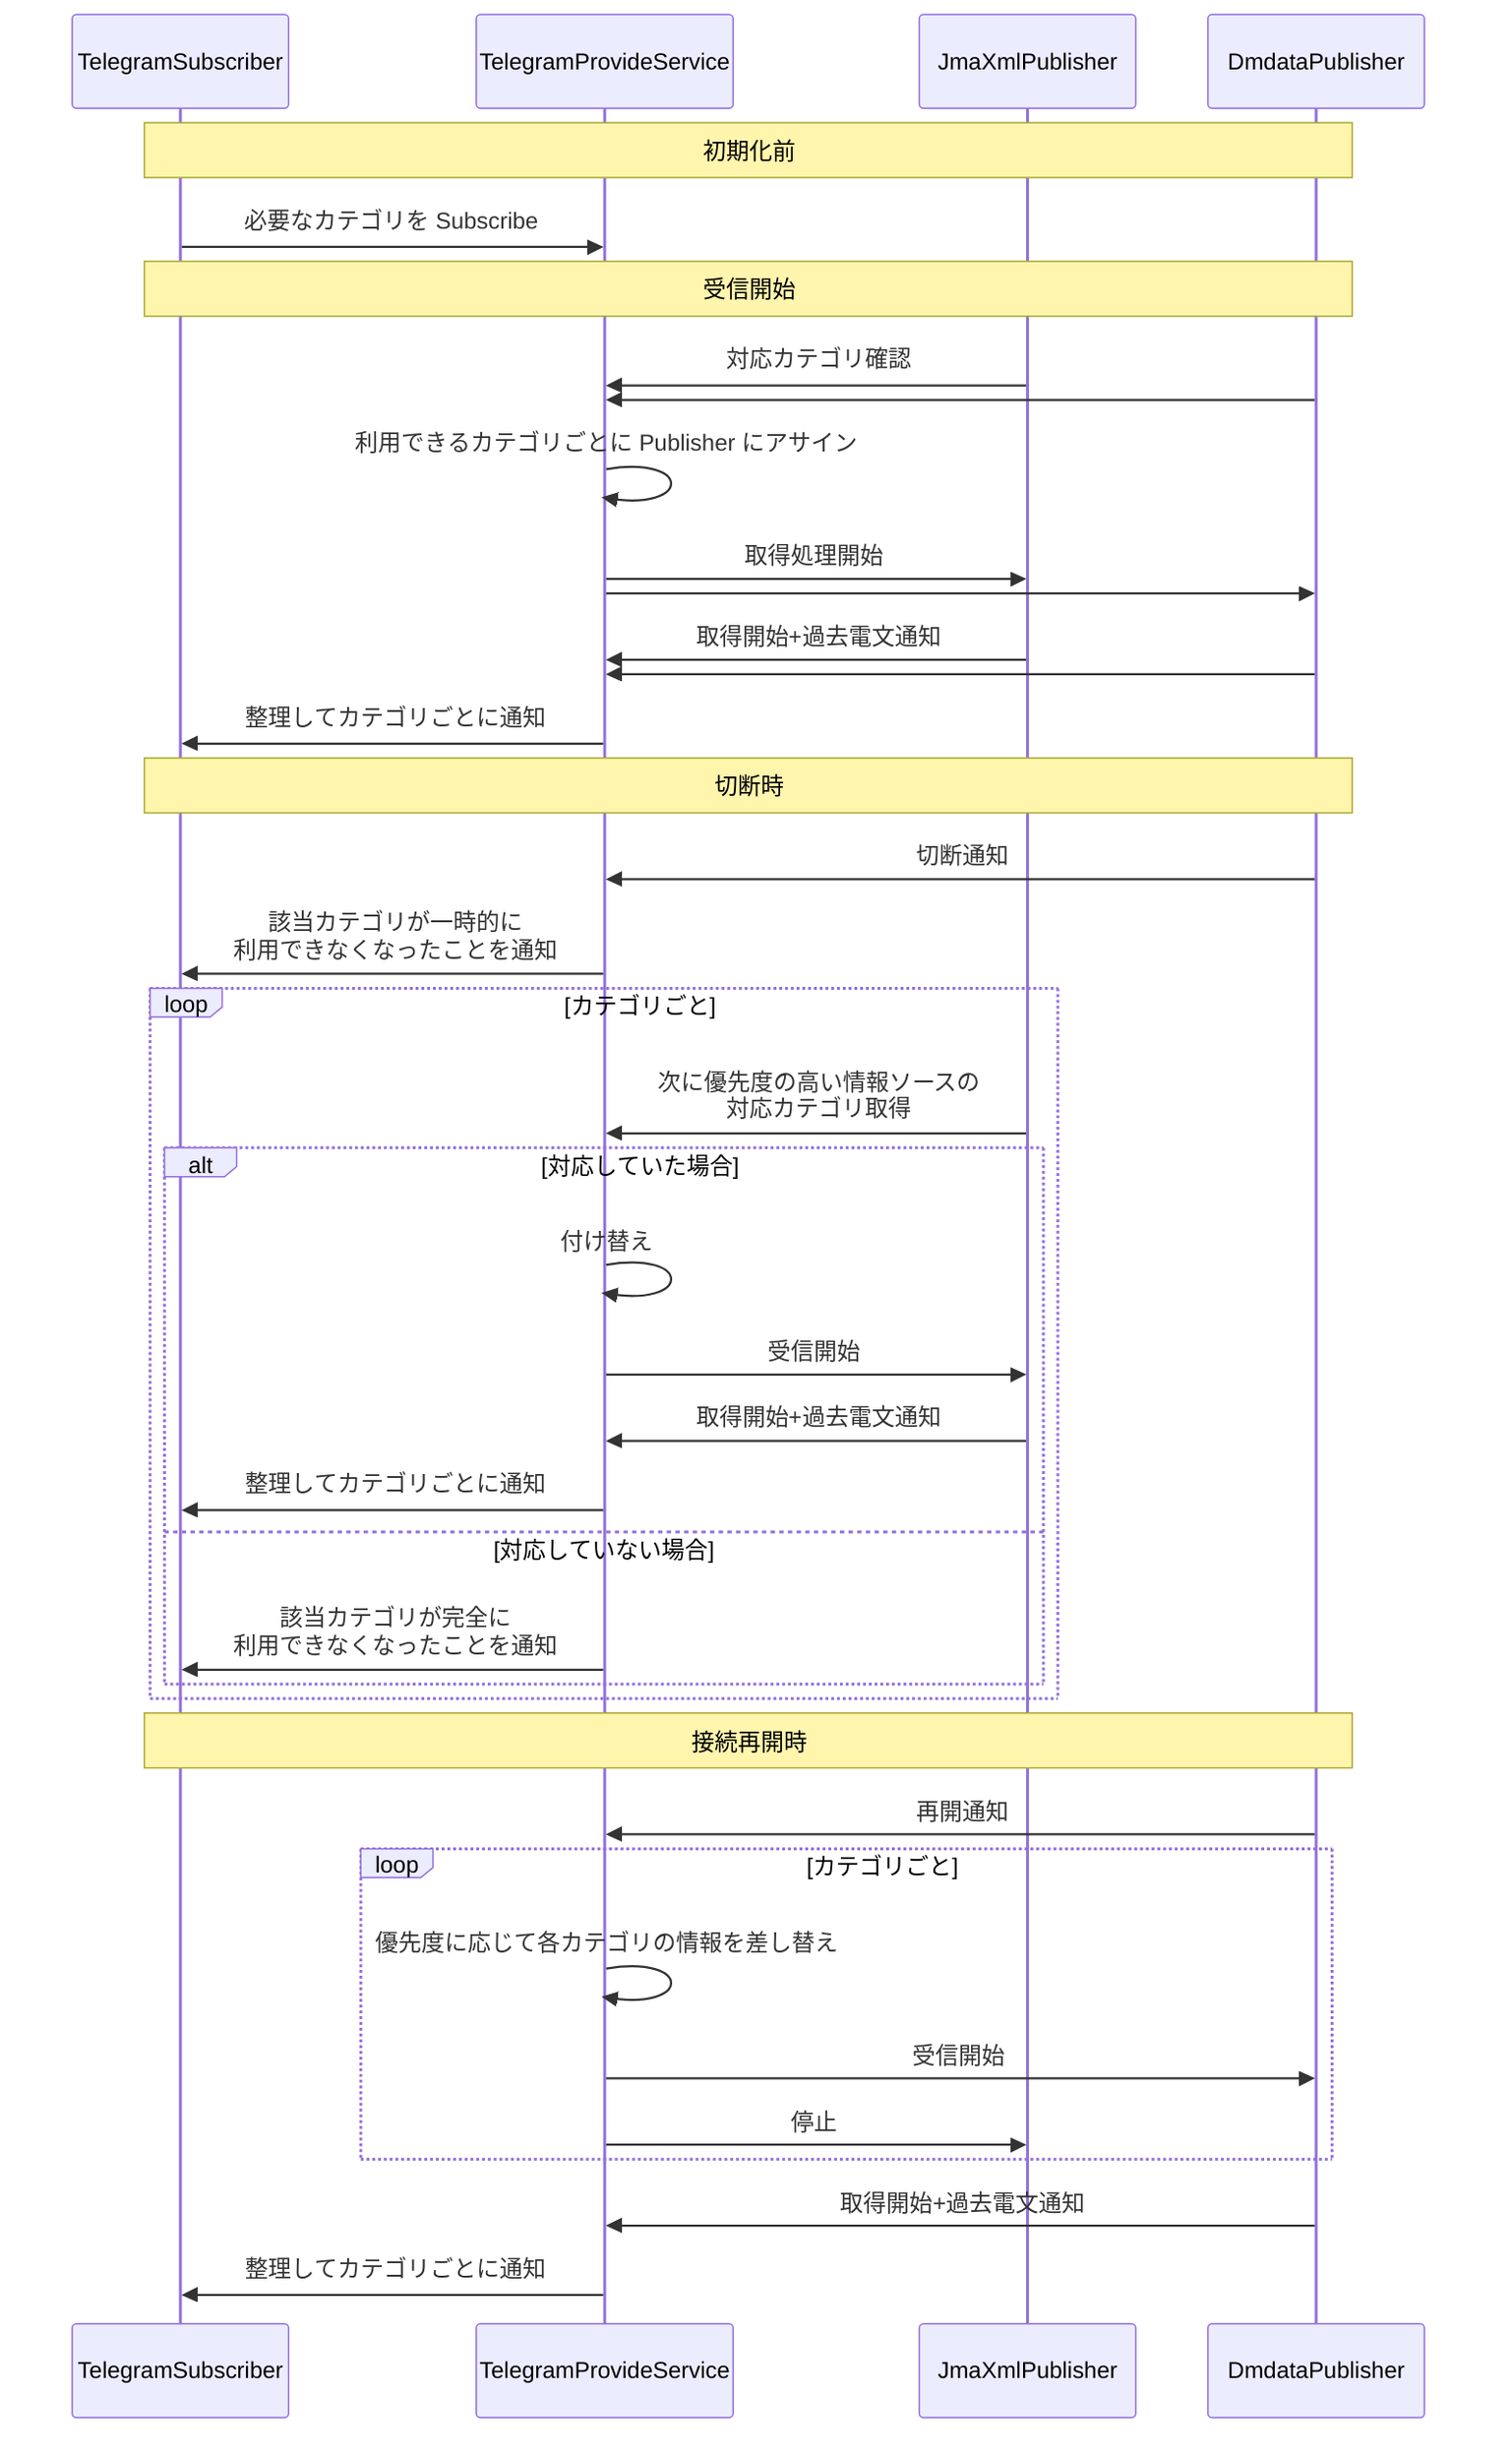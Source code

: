 sequenceDiagram
  participant subs as TelegramSubscriber
  participant service as TelegramProvideService
  participant jma as JmaXmlPublisher
  participant dmdata as DmdataPublisher

  Note over subs,dmdata: 初期化前
  subs ->> service: 必要なカテゴリを Subscribe

  Note over subs,dmdata: 受信開始
  jma ->> service: 対応カテゴリ確認
  dmdata ->> service: 

  service ->> service: 利用できるカテゴリごとに Publisher にアサイン
  service ->> jma: 取得処理開始
  service ->> dmdata: 

  jma ->> service: 取得開始+過去電文通知
  dmdata ->> service: 

  service ->> subs: 整理してカテゴリごとに通知

  Note over subs,dmdata: 切断時
  dmdata ->> service: 切断通知
  service ->> subs: 該当カテゴリが一時的に<br>利用できなくなったことを通知

  loop カテゴリごと
    jma ->> service: 次に優先度の高い情報ソースの<br>対応カテゴリ取得
    alt 対応していた場合
      service ->> service: 付け替え
      service ->> jma: 受信開始
      jma ->> service: 取得開始+過去電文通知
      service ->> subs: 整理してカテゴリごとに通知
    else 対応していない場合
      service ->> subs: 該当カテゴリが完全に<br>利用できなくなったことを通知
    end
  end

  Note over subs,dmdata: 接続再開時
  dmdata ->> service: 再開通知
  loop カテゴリごと
    service ->> service: 優先度に応じて各カテゴリの情報を差し替え
    service ->> dmdata: 受信開始
    service ->> jma: 停止
  end
  dmdata ->> service: 取得開始+過去電文通知
  service ->> subs: 整理してカテゴリごとに通知